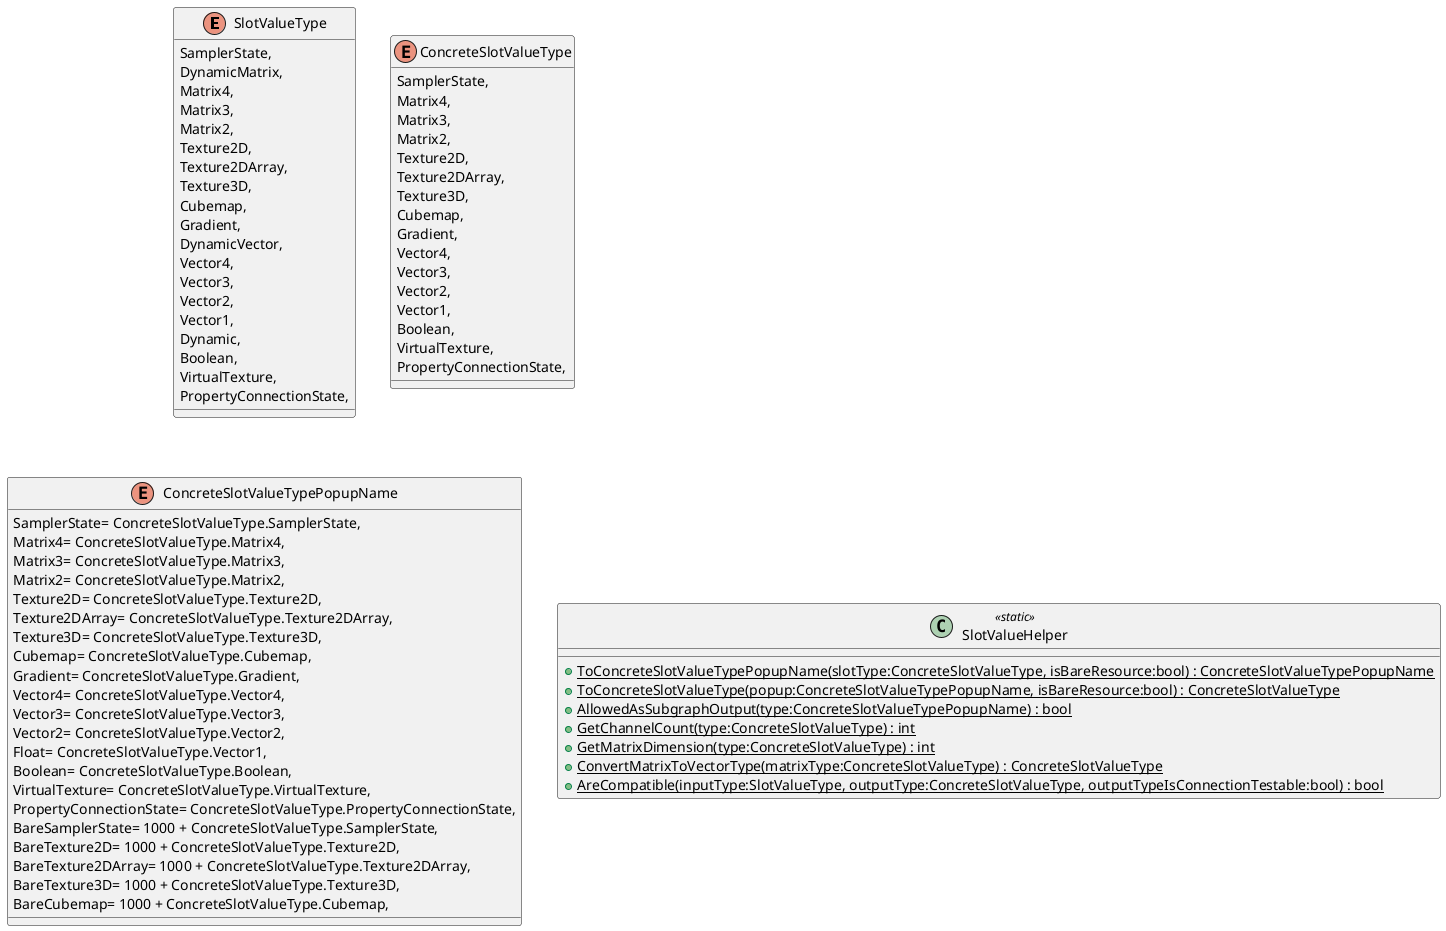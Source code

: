 @startuml
enum SlotValueType {
    SamplerState,
    DynamicMatrix,
    Matrix4,
    Matrix3,
    Matrix2,
    Texture2D,
    Texture2DArray,
    Texture3D,
    Cubemap,
    Gradient,
    DynamicVector,
    Vector4,
    Vector3,
    Vector2,
    Vector1,
    Dynamic,
    Boolean,
    VirtualTexture,
    PropertyConnectionState,
}
enum ConcreteSlotValueType {
    SamplerState,
    Matrix4,
    Matrix3,
    Matrix2,
    Texture2D,
    Texture2DArray,
    Texture3D,
    Cubemap,
    Gradient,
    Vector4,
    Vector3,
    Vector2,
    Vector1,
    Boolean,
    VirtualTexture,
    PropertyConnectionState,
}
enum ConcreteSlotValueTypePopupName {
    SamplerState= ConcreteSlotValueType.SamplerState,
    Matrix4= ConcreteSlotValueType.Matrix4,
    Matrix3= ConcreteSlotValueType.Matrix3,
    Matrix2= ConcreteSlotValueType.Matrix2,
    Texture2D= ConcreteSlotValueType.Texture2D,
    Texture2DArray= ConcreteSlotValueType.Texture2DArray,
    Texture3D= ConcreteSlotValueType.Texture3D,
    Cubemap= ConcreteSlotValueType.Cubemap,
    Gradient= ConcreteSlotValueType.Gradient,
    Vector4= ConcreteSlotValueType.Vector4,
    Vector3= ConcreteSlotValueType.Vector3,
    Vector2= ConcreteSlotValueType.Vector2,
    Float= ConcreteSlotValueType.Vector1,
    Boolean= ConcreteSlotValueType.Boolean,
    VirtualTexture= ConcreteSlotValueType.VirtualTexture,
    PropertyConnectionState= ConcreteSlotValueType.PropertyConnectionState,
    BareSamplerState= 1000 + ConcreteSlotValueType.SamplerState,
    BareTexture2D= 1000 + ConcreteSlotValueType.Texture2D,
    BareTexture2DArray= 1000 + ConcreteSlotValueType.Texture2DArray,
    BareTexture3D= 1000 + ConcreteSlotValueType.Texture3D,
    BareCubemap= 1000 + ConcreteSlotValueType.Cubemap,
}
class SlotValueHelper <<static>> {
    + {static} ToConcreteSlotValueTypePopupName(slotType:ConcreteSlotValueType, isBareResource:bool) : ConcreteSlotValueTypePopupName
    + {static} ToConcreteSlotValueType(popup:ConcreteSlotValueTypePopupName, isBareResource:bool) : ConcreteSlotValueType
    + {static} AllowedAsSubgraphOutput(type:ConcreteSlotValueTypePopupName) : bool
    + {static} GetChannelCount(type:ConcreteSlotValueType) : int
    + {static} GetMatrixDimension(type:ConcreteSlotValueType) : int
    + {static} ConvertMatrixToVectorType(matrixType:ConcreteSlotValueType) : ConcreteSlotValueType
    + {static} AreCompatible(inputType:SlotValueType, outputType:ConcreteSlotValueType, outputTypeIsConnectionTestable:bool) : bool
}
@enduml
